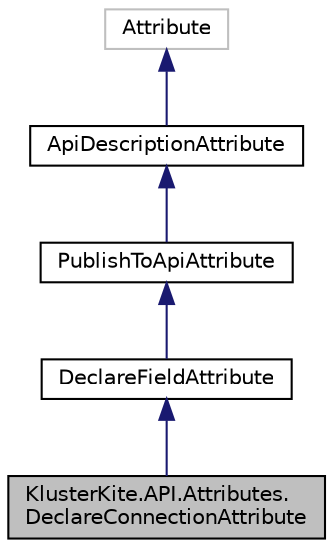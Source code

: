 digraph "KlusterKite.API.Attributes.DeclareConnectionAttribute"
{
  edge [fontname="Helvetica",fontsize="10",labelfontname="Helvetica",labelfontsize="10"];
  node [fontname="Helvetica",fontsize="10",shape=record];
  Node0 [label="KlusterKite.API.Attributes.\lDeclareConnectionAttribute",height=0.2,width=0.4,color="black", fillcolor="grey75", style="filled", fontcolor="black"];
  Node1 -> Node0 [dir="back",color="midnightblue",fontsize="10",style="solid",fontname="Helvetica"];
  Node1 [label="DeclareFieldAttribute",height=0.2,width=0.4,color="black", fillcolor="white", style="filled",URL="$class_kluster_kite_1_1_a_p_i_1_1_attributes_1_1_declare_field_attribute.html",tooltip="Declare method as published to api "];
  Node2 -> Node1 [dir="back",color="midnightblue",fontsize="10",style="solid",fontname="Helvetica"];
  Node2 [label="PublishToApiAttribute",height=0.2,width=0.4,color="black", fillcolor="white", style="filled",URL="$class_kluster_kite_1_1_a_p_i_1_1_attributes_1_1_publish_to_api_attribute.html",tooltip="Marks properties and methods as publishable to GraphQL api "];
  Node3 -> Node2 [dir="back",color="midnightblue",fontsize="10",style="solid",fontname="Helvetica"];
  Node3 [label="ApiDescriptionAttribute",height=0.2,width=0.4,color="black", fillcolor="white", style="filled",URL="$class_kluster_kite_1_1_a_p_i_1_1_attributes_1_1_api_description_attribute.html",tooltip="Describes type (class) to published api "];
  Node4 -> Node3 [dir="back",color="midnightblue",fontsize="10",style="solid",fontname="Helvetica"];
  Node4 [label="Attribute",height=0.2,width=0.4,color="grey75", fillcolor="white", style="filled"];
}
